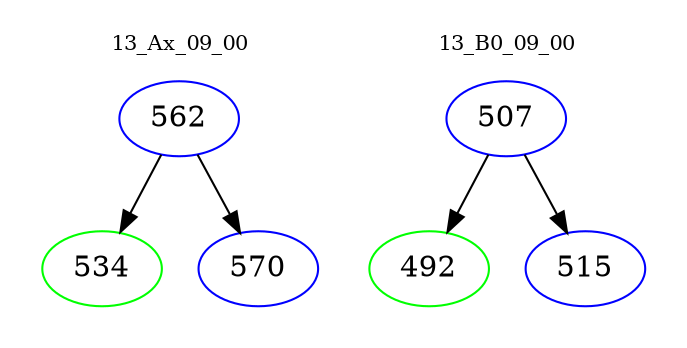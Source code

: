 digraph{
subgraph cluster_0 {
color = white
label = "13_Ax_09_00";
fontsize=10;
T0_562 [label="562", color="blue"]
T0_562 -> T0_534 [color="black"]
T0_534 [label="534", color="green"]
T0_562 -> T0_570 [color="black"]
T0_570 [label="570", color="blue"]
}
subgraph cluster_1 {
color = white
label = "13_B0_09_00";
fontsize=10;
T1_507 [label="507", color="blue"]
T1_507 -> T1_492 [color="black"]
T1_492 [label="492", color="green"]
T1_507 -> T1_515 [color="black"]
T1_515 [label="515", color="blue"]
}
}
